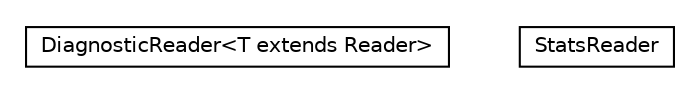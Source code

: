 #!/usr/local/bin/dot
#
# Class diagram 
# Generated by UMLGraph version 5.1 (http://www.umlgraph.org/)
#

digraph G {
	edge [fontname="Helvetica",fontsize=10,labelfontname="Helvetica",labelfontsize=10];
	node [fontname="Helvetica",fontsize=10,shape=plaintext];
	nodesep=0.25;
	ranksep=0.5;
	// com.gc.iotools.stream.reader.inspection.DiagnosticReader<T extends java.io.Reader>
	c129 [label=<<table title="com.gc.iotools.stream.reader.inspection.DiagnosticReader" border="0" cellborder="1" cellspacing="0" cellpadding="2" port="p" href="./DiagnosticReader.html">
		<tr><td><table border="0" cellspacing="0" cellpadding="1">
<tr><td align="center" balign="center"> DiagnosticReader&lt;T extends Reader&gt; </td></tr>
		</table></td></tr>
		</table>>, fontname="Helvetica", fontcolor="black", fontsize=10.0];
	// com.gc.iotools.stream.reader.inspection.StatsReader
	c130 [label=<<table title="com.gc.iotools.stream.reader.inspection.StatsReader" border="0" cellborder="1" cellspacing="0" cellpadding="2" port="p" href="./StatsReader.html">
		<tr><td><table border="0" cellspacing="0" cellpadding="1">
<tr><td align="center" balign="center"> StatsReader </td></tr>
		</table></td></tr>
		</table>>, fontname="Helvetica", fontcolor="black", fontsize=10.0];
}

